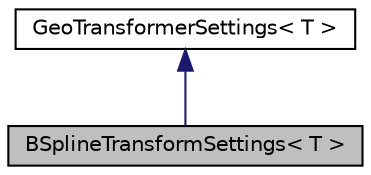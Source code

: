 digraph "BSplineTransformSettings&lt; T &gt;"
{
  edge [fontname="Helvetica",fontsize="10",labelfontname="Helvetica",labelfontsize="10"];
  node [fontname="Helvetica",fontsize="10",shape=record];
  Node0 [label="BSplineTransformSettings\< T \>",height=0.2,width=0.4,color="black", fillcolor="grey75", style="filled", fontcolor="black"];
  Node1 -> Node0 [dir="back",color="midnightblue",fontsize="10",style="solid",fontname="Helvetica"];
  Node1 [label="GeoTransformerSettings\< T \>",height=0.2,width=0.4,color="black", fillcolor="white", style="filled",URL="$classGeoTransformerSettings.html"];
}
